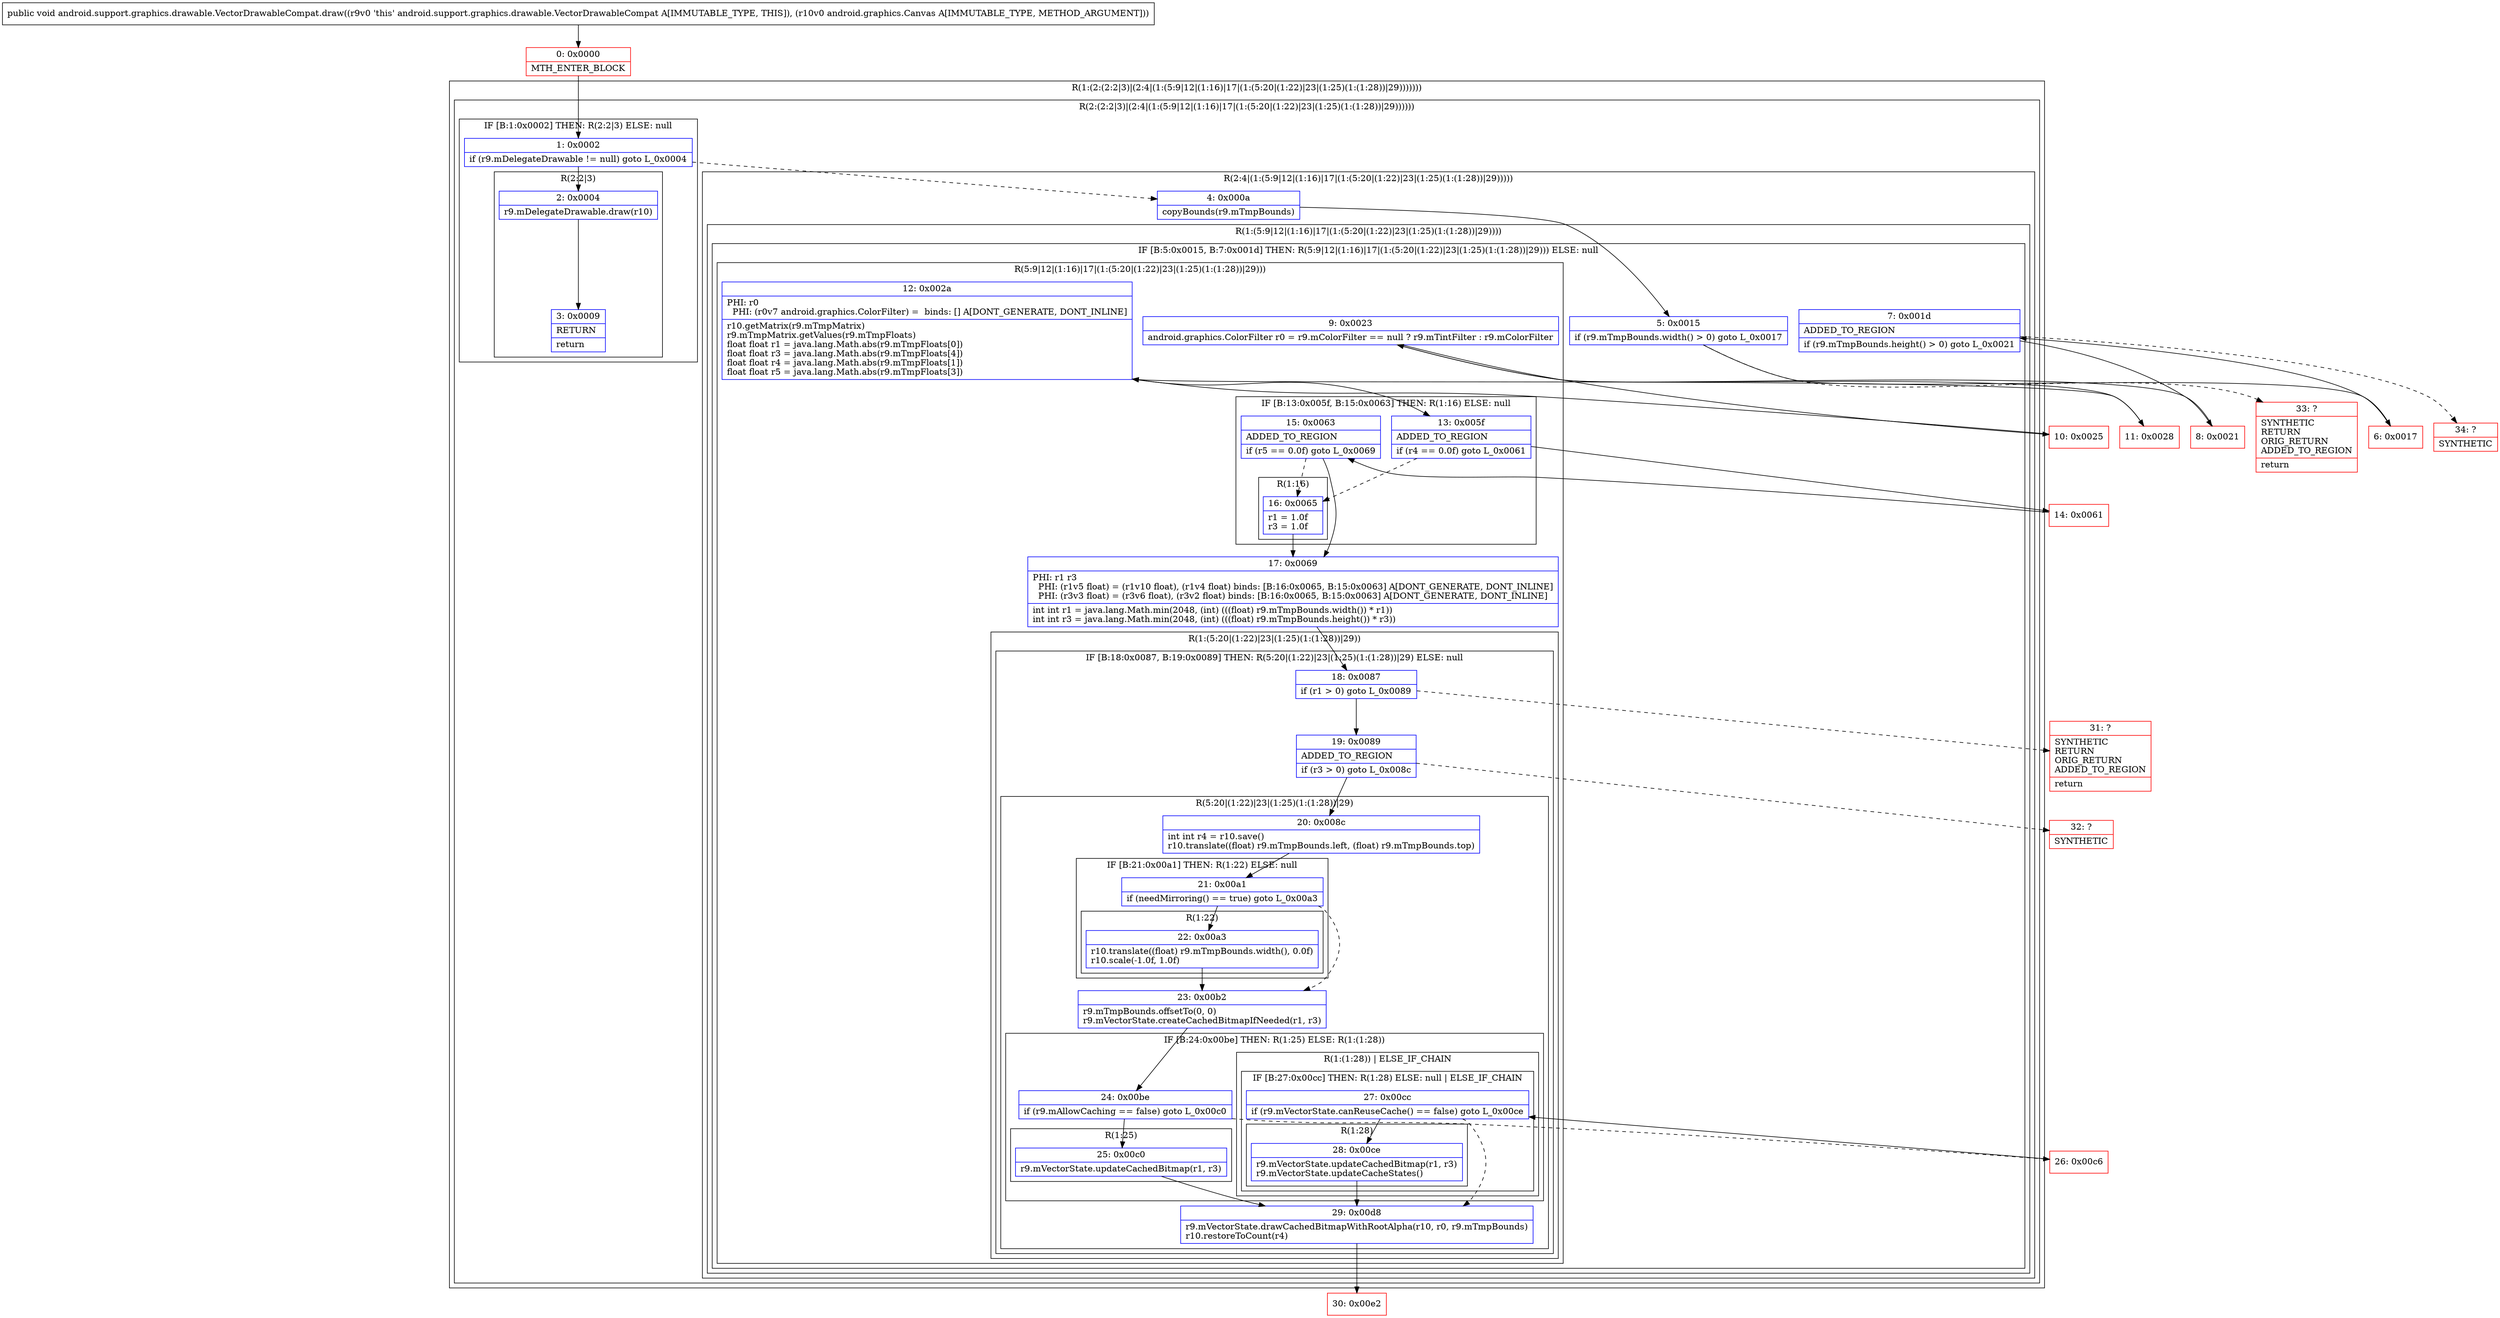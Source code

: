 digraph "CFG forandroid.support.graphics.drawable.VectorDrawableCompat.draw(Landroid\/graphics\/Canvas;)V" {
subgraph cluster_Region_161291280 {
label = "R(1:(2:(2:2|3)|(2:4|(1:(5:9|12|(1:16)|17|(1:(5:20|(1:22)|23|(1:25)(1:(1:28))|29)))))))";
node [shape=record,color=blue];
subgraph cluster_Region_166813306 {
label = "R(2:(2:2|3)|(2:4|(1:(5:9|12|(1:16)|17|(1:(5:20|(1:22)|23|(1:25)(1:(1:28))|29))))))";
node [shape=record,color=blue];
subgraph cluster_IfRegion_1388705446 {
label = "IF [B:1:0x0002] THEN: R(2:2|3) ELSE: null";
node [shape=record,color=blue];
Node_1 [shape=record,label="{1\:\ 0x0002|if (r9.mDelegateDrawable != null) goto L_0x0004\l}"];
subgraph cluster_Region_1210733524 {
label = "R(2:2|3)";
node [shape=record,color=blue];
Node_2 [shape=record,label="{2\:\ 0x0004|r9.mDelegateDrawable.draw(r10)\l}"];
Node_3 [shape=record,label="{3\:\ 0x0009|RETURN\l|return\l}"];
}
}
subgraph cluster_Region_691448669 {
label = "R(2:4|(1:(5:9|12|(1:16)|17|(1:(5:20|(1:22)|23|(1:25)(1:(1:28))|29)))))";
node [shape=record,color=blue];
Node_4 [shape=record,label="{4\:\ 0x000a|copyBounds(r9.mTmpBounds)\l}"];
subgraph cluster_Region_708260495 {
label = "R(1:(5:9|12|(1:16)|17|(1:(5:20|(1:22)|23|(1:25)(1:(1:28))|29))))";
node [shape=record,color=blue];
subgraph cluster_IfRegion_1463456169 {
label = "IF [B:5:0x0015, B:7:0x001d] THEN: R(5:9|12|(1:16)|17|(1:(5:20|(1:22)|23|(1:25)(1:(1:28))|29))) ELSE: null";
node [shape=record,color=blue];
Node_5 [shape=record,label="{5\:\ 0x0015|if (r9.mTmpBounds.width() \> 0) goto L_0x0017\l}"];
Node_7 [shape=record,label="{7\:\ 0x001d|ADDED_TO_REGION\l|if (r9.mTmpBounds.height() \> 0) goto L_0x0021\l}"];
subgraph cluster_Region_1674725162 {
label = "R(5:9|12|(1:16)|17|(1:(5:20|(1:22)|23|(1:25)(1:(1:28))|29)))";
node [shape=record,color=blue];
Node_9 [shape=record,label="{9\:\ 0x0023|android.graphics.ColorFilter r0 = r9.mColorFilter == null ? r9.mTintFilter : r9.mColorFilter\l}"];
Node_12 [shape=record,label="{12\:\ 0x002a|PHI: r0 \l  PHI: (r0v7 android.graphics.ColorFilter) =  binds: [] A[DONT_GENERATE, DONT_INLINE]\l|r10.getMatrix(r9.mTmpMatrix)\lr9.mTmpMatrix.getValues(r9.mTmpFloats)\lfloat float r1 = java.lang.Math.abs(r9.mTmpFloats[0])\lfloat float r3 = java.lang.Math.abs(r9.mTmpFloats[4])\lfloat float r4 = java.lang.Math.abs(r9.mTmpFloats[1])\lfloat float r5 = java.lang.Math.abs(r9.mTmpFloats[3])\l}"];
subgraph cluster_IfRegion_535175596 {
label = "IF [B:13:0x005f, B:15:0x0063] THEN: R(1:16) ELSE: null";
node [shape=record,color=blue];
Node_13 [shape=record,label="{13\:\ 0x005f|ADDED_TO_REGION\l|if (r4 == 0.0f) goto L_0x0061\l}"];
Node_15 [shape=record,label="{15\:\ 0x0063|ADDED_TO_REGION\l|if (r5 == 0.0f) goto L_0x0069\l}"];
subgraph cluster_Region_1083075687 {
label = "R(1:16)";
node [shape=record,color=blue];
Node_16 [shape=record,label="{16\:\ 0x0065|r1 = 1.0f\lr3 = 1.0f\l}"];
}
}
Node_17 [shape=record,label="{17\:\ 0x0069|PHI: r1 r3 \l  PHI: (r1v5 float) = (r1v10 float), (r1v4 float) binds: [B:16:0x0065, B:15:0x0063] A[DONT_GENERATE, DONT_INLINE]\l  PHI: (r3v3 float) = (r3v6 float), (r3v2 float) binds: [B:16:0x0065, B:15:0x0063] A[DONT_GENERATE, DONT_INLINE]\l|int int r1 = java.lang.Math.min(2048, (int) (((float) r9.mTmpBounds.width()) * r1))\lint int r3 = java.lang.Math.min(2048, (int) (((float) r9.mTmpBounds.height()) * r3))\l}"];
subgraph cluster_Region_1293208681 {
label = "R(1:(5:20|(1:22)|23|(1:25)(1:(1:28))|29))";
node [shape=record,color=blue];
subgraph cluster_IfRegion_1862065773 {
label = "IF [B:18:0x0087, B:19:0x0089] THEN: R(5:20|(1:22)|23|(1:25)(1:(1:28))|29) ELSE: null";
node [shape=record,color=blue];
Node_18 [shape=record,label="{18\:\ 0x0087|if (r1 \> 0) goto L_0x0089\l}"];
Node_19 [shape=record,label="{19\:\ 0x0089|ADDED_TO_REGION\l|if (r3 \> 0) goto L_0x008c\l}"];
subgraph cluster_Region_109851399 {
label = "R(5:20|(1:22)|23|(1:25)(1:(1:28))|29)";
node [shape=record,color=blue];
Node_20 [shape=record,label="{20\:\ 0x008c|int int r4 = r10.save()\lr10.translate((float) r9.mTmpBounds.left, (float) r9.mTmpBounds.top)\l}"];
subgraph cluster_IfRegion_1365568213 {
label = "IF [B:21:0x00a1] THEN: R(1:22) ELSE: null";
node [shape=record,color=blue];
Node_21 [shape=record,label="{21\:\ 0x00a1|if (needMirroring() == true) goto L_0x00a3\l}"];
subgraph cluster_Region_1121192252 {
label = "R(1:22)";
node [shape=record,color=blue];
Node_22 [shape=record,label="{22\:\ 0x00a3|r10.translate((float) r9.mTmpBounds.width(), 0.0f)\lr10.scale(\-1.0f, 1.0f)\l}"];
}
}
Node_23 [shape=record,label="{23\:\ 0x00b2|r9.mTmpBounds.offsetTo(0, 0)\lr9.mVectorState.createCachedBitmapIfNeeded(r1, r3)\l}"];
subgraph cluster_IfRegion_1096838934 {
label = "IF [B:24:0x00be] THEN: R(1:25) ELSE: R(1:(1:28))";
node [shape=record,color=blue];
Node_24 [shape=record,label="{24\:\ 0x00be|if (r9.mAllowCaching == false) goto L_0x00c0\l}"];
subgraph cluster_Region_152034494 {
label = "R(1:25)";
node [shape=record,color=blue];
Node_25 [shape=record,label="{25\:\ 0x00c0|r9.mVectorState.updateCachedBitmap(r1, r3)\l}"];
}
subgraph cluster_Region_721196247 {
label = "R(1:(1:28)) | ELSE_IF_CHAIN\l";
node [shape=record,color=blue];
subgraph cluster_IfRegion_1555624223 {
label = "IF [B:27:0x00cc] THEN: R(1:28) ELSE: null | ELSE_IF_CHAIN\l";
node [shape=record,color=blue];
Node_27 [shape=record,label="{27\:\ 0x00cc|if (r9.mVectorState.canReuseCache() == false) goto L_0x00ce\l}"];
subgraph cluster_Region_978412716 {
label = "R(1:28)";
node [shape=record,color=blue];
Node_28 [shape=record,label="{28\:\ 0x00ce|r9.mVectorState.updateCachedBitmap(r1, r3)\lr9.mVectorState.updateCacheStates()\l}"];
}
}
}
}
Node_29 [shape=record,label="{29\:\ 0x00d8|r9.mVectorState.drawCachedBitmapWithRootAlpha(r10, r0, r9.mTmpBounds)\lr10.restoreToCount(r4)\l}"];
}
}
}
}
}
}
}
}
}
Node_0 [shape=record,color=red,label="{0\:\ 0x0000|MTH_ENTER_BLOCK\l}"];
Node_6 [shape=record,color=red,label="{6\:\ 0x0017}"];
Node_8 [shape=record,color=red,label="{8\:\ 0x0021}"];
Node_10 [shape=record,color=red,label="{10\:\ 0x0025}"];
Node_11 [shape=record,color=red,label="{11\:\ 0x0028}"];
Node_14 [shape=record,color=red,label="{14\:\ 0x0061}"];
Node_26 [shape=record,color=red,label="{26\:\ 0x00c6}"];
Node_30 [shape=record,color=red,label="{30\:\ 0x00e2}"];
Node_31 [shape=record,color=red,label="{31\:\ ?|SYNTHETIC\lRETURN\lORIG_RETURN\lADDED_TO_REGION\l|return\l}"];
Node_32 [shape=record,color=red,label="{32\:\ ?|SYNTHETIC\l}"];
Node_33 [shape=record,color=red,label="{33\:\ ?|SYNTHETIC\lRETURN\lORIG_RETURN\lADDED_TO_REGION\l|return\l}"];
Node_34 [shape=record,color=red,label="{34\:\ ?|SYNTHETIC\l}"];
MethodNode[shape=record,label="{public void android.support.graphics.drawable.VectorDrawableCompat.draw((r9v0 'this' android.support.graphics.drawable.VectorDrawableCompat A[IMMUTABLE_TYPE, THIS]), (r10v0 android.graphics.Canvas A[IMMUTABLE_TYPE, METHOD_ARGUMENT])) }"];
MethodNode -> Node_0;
Node_1 -> Node_2;
Node_1 -> Node_4[style=dashed];
Node_2 -> Node_3;
Node_4 -> Node_5;
Node_5 -> Node_6;
Node_5 -> Node_33[style=dashed];
Node_7 -> Node_8;
Node_7 -> Node_34[style=dashed];
Node_9 -> Node_10;
Node_9 -> Node_11;
Node_12 -> Node_13;
Node_13 -> Node_14;
Node_13 -> Node_16[style=dashed];
Node_15 -> Node_16[style=dashed];
Node_15 -> Node_17;
Node_16 -> Node_17;
Node_17 -> Node_18;
Node_18 -> Node_19;
Node_18 -> Node_31[style=dashed];
Node_19 -> Node_20;
Node_19 -> Node_32[style=dashed];
Node_20 -> Node_21;
Node_21 -> Node_22;
Node_21 -> Node_23[style=dashed];
Node_22 -> Node_23;
Node_23 -> Node_24;
Node_24 -> Node_25;
Node_24 -> Node_26[style=dashed];
Node_25 -> Node_29;
Node_27 -> Node_28;
Node_27 -> Node_29[style=dashed];
Node_28 -> Node_29;
Node_29 -> Node_30;
Node_0 -> Node_1;
Node_6 -> Node_7;
Node_8 -> Node_9;
Node_10 -> Node_12;
Node_11 -> Node_12;
Node_14 -> Node_15;
Node_26 -> Node_27;
}

